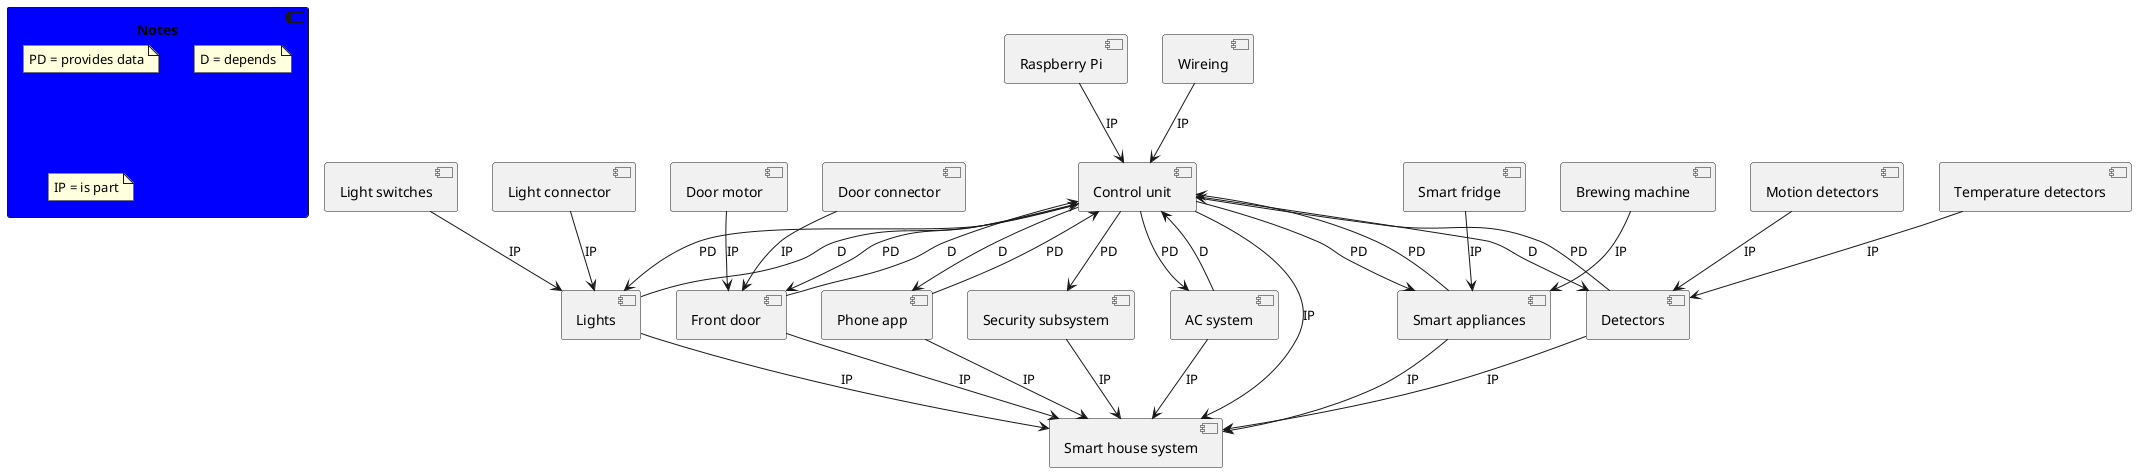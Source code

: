 @startuml block

component Notes #blue {
    note "PD = provides data" as N1
    note "D = depends" as N2
    note "IP = is part" as N3
}

[Smart house system] as sh

[Control unit] as cu

[Raspberry Pi] as rp
[Wireing] as wi

cu --> sh : IP
rp --> cu : IP
wi --> cu : IP

[Lights] as l

l --> sh : IP

[Front door] as fd

fd --> sh : IP

[Light switches] as ls

ls --> l : IP

[Light connector] as lc

lc --> l : IP

[Door motor] as dm

dm --> fd : IP

[Door connector] as dc

dc --> fd : IP

l --> cu :D
fd --> cu :D

[Detectors] as detec
detec --> sh : IP

[Motion detectors] as md

md --> detec : IP

[Temperature detectors] as td

td --> detec : IP

cu --> detec : D
detec --> cu : PD

cu --> l : PD
cu --> fd : PD

[Phone app] as pa

pa --> sh : IP

cu --> pa : D
pa --> cu : PD

[Smart appliances] as sa

sa --> sh : IP

sa --> cu : PD
cu --> sa : PD

[Smart fridge] as sf

sf --> sa : IP

[Brewing machine] as bm

bm --> sa : IP

[Security subsystem] as ss

ss --> sh : IP

cu --> ss : PD

[AC system] as ac

ac --> sh : IP

ac --> cu :D

cu --> ac : PD

@enduml